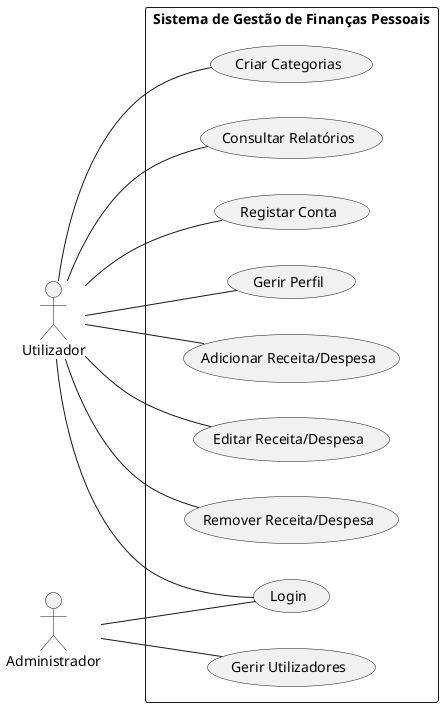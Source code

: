 @startuml CasosDeUso
left to right direction
actor "Utilizador" as U
actor "Administrador" as A

rectangle "Sistema de Gestão de Finanças Pessoais" { 

    usecase "Registar Conta" as UC1
    usecase "Login" as UC2
    usecase "Gerir Perfil" as UC3
    usecase "Adicionar Receita/Despesa" as UC4
    usecase "Editar Receita/Despesa" as UC5
    usecase "Remover Receita/Despesa" as UC6
    usecase "Criar Categorias" as UC7
    usecase "Consultar Relatórios" as UC8
    usecase "Gerir Utilizadores" as UC9
}

U -- UC1
U -- UC2
U -- UC3
U -- UC4
U -- UC5
U -- UC6
U -- UC7
U -- UC8

A -- UC2
A -- UC9
@enduml

@startuml Classes
class Utilizador {
    -id : int
    -nome : string
    -email : string
    -password : string
    -perfil : string
    +registar()
    +login()
}

class Transacao {
    -id : int
    -descricao : string
    -valor : double
    -data : Date
    -tipo : string
    +validar()
}

class Categoria {
    -id : int
    -nome : string
}

class Relatorio {
    +calcularSaldo() : double
    +totalReceitas(periodo) : double
    +totalDespesas(periodo) : double
    +listarTransacoesPorCategoria(categoria)
}

Utilizador "1" -- "0..*" Transacao : cria >
Transacao "1" -- "1" Categoria : pertence >
Utilizador "1" -- "0..*" Categoria : define >
Utilizador "1" -- "0..*" Relatorio : consulta >
@enduml

@startuml Sequencia
actor U as "Utilizador"
boundary UI as "Interface Web"
control SC as "Sistema"
entity DB as "Base de Dados"

U -> UI : Inserir dados da Transação
UI -> SC : enviarTransacao(dados)
SC -> Transacao : validar()
Transacao -> Categoria : verificarCategoria()
SC -> DB : guardarTransacao()
DB --> SC : confirmação
SC --> UI : "Transação adicionada com sucesso"
UI --> U : Mensagem de sucesso
@enduml
